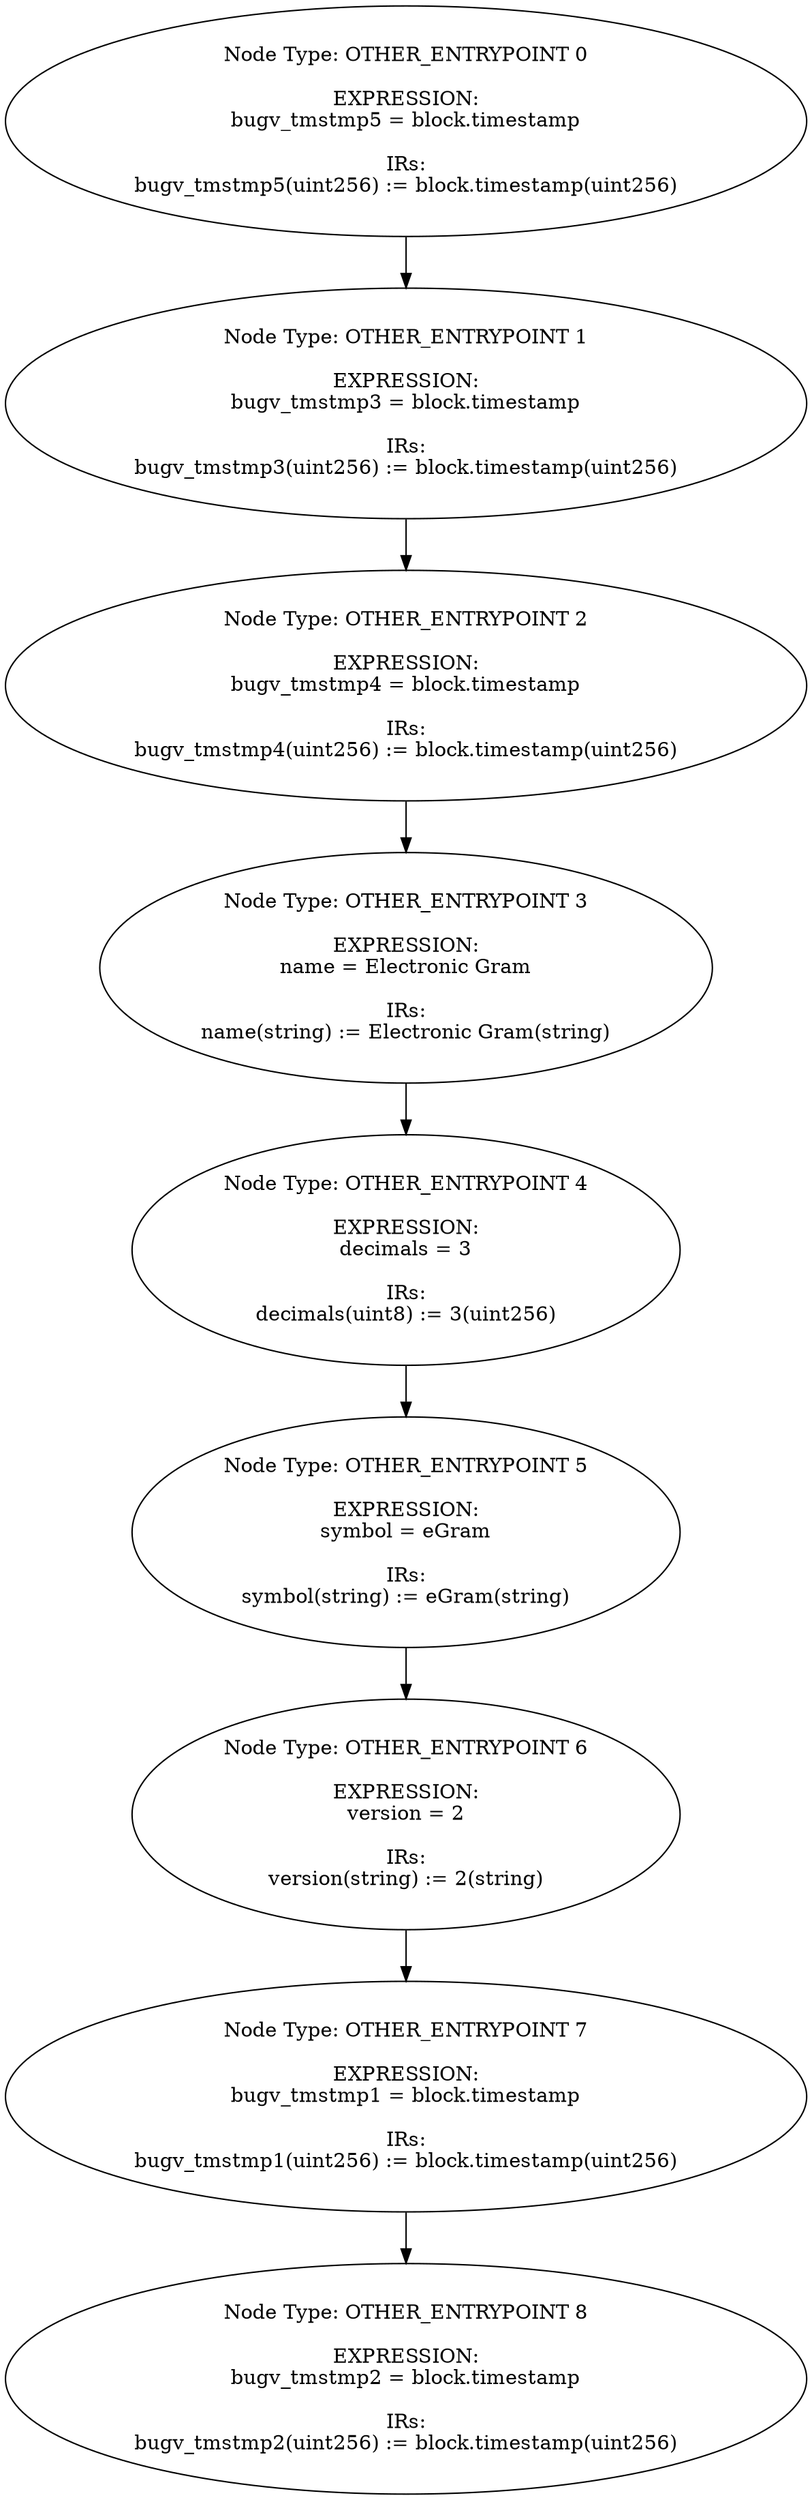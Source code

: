 digraph{
0[label="Node Type: OTHER_ENTRYPOINT 0

EXPRESSION:
bugv_tmstmp5 = block.timestamp

IRs:
bugv_tmstmp5(uint256) := block.timestamp(uint256)"];
0->1;
1[label="Node Type: OTHER_ENTRYPOINT 1

EXPRESSION:
bugv_tmstmp3 = block.timestamp

IRs:
bugv_tmstmp3(uint256) := block.timestamp(uint256)"];
1->2;
2[label="Node Type: OTHER_ENTRYPOINT 2

EXPRESSION:
bugv_tmstmp4 = block.timestamp

IRs:
bugv_tmstmp4(uint256) := block.timestamp(uint256)"];
2->3;
3[label="Node Type: OTHER_ENTRYPOINT 3

EXPRESSION:
name = Electronic Gram

IRs:
name(string) := Electronic Gram(string)"];
3->4;
4[label="Node Type: OTHER_ENTRYPOINT 4

EXPRESSION:
decimals = 3

IRs:
decimals(uint8) := 3(uint256)"];
4->5;
5[label="Node Type: OTHER_ENTRYPOINT 5

EXPRESSION:
symbol = eGram

IRs:
symbol(string) := eGram(string)"];
5->6;
6[label="Node Type: OTHER_ENTRYPOINT 6

EXPRESSION:
version = 2

IRs:
version(string) := 2(string)"];
6->7;
7[label="Node Type: OTHER_ENTRYPOINT 7

EXPRESSION:
bugv_tmstmp1 = block.timestamp

IRs:
bugv_tmstmp1(uint256) := block.timestamp(uint256)"];
7->8;
8[label="Node Type: OTHER_ENTRYPOINT 8

EXPRESSION:
bugv_tmstmp2 = block.timestamp

IRs:
bugv_tmstmp2(uint256) := block.timestamp(uint256)"];
}
